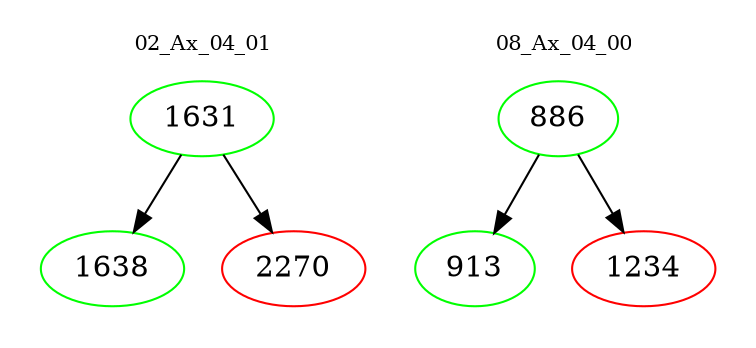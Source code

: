 digraph{
subgraph cluster_0 {
color = white
label = "02_Ax_04_01";
fontsize=10;
T0_1631 [label="1631", color="green"]
T0_1631 -> T0_1638 [color="black"]
T0_1638 [label="1638", color="green"]
T0_1631 -> T0_2270 [color="black"]
T0_2270 [label="2270", color="red"]
}
subgraph cluster_1 {
color = white
label = "08_Ax_04_00";
fontsize=10;
T1_886 [label="886", color="green"]
T1_886 -> T1_913 [color="black"]
T1_913 [label="913", color="green"]
T1_886 -> T1_1234 [color="black"]
T1_1234 [label="1234", color="red"]
}
}
